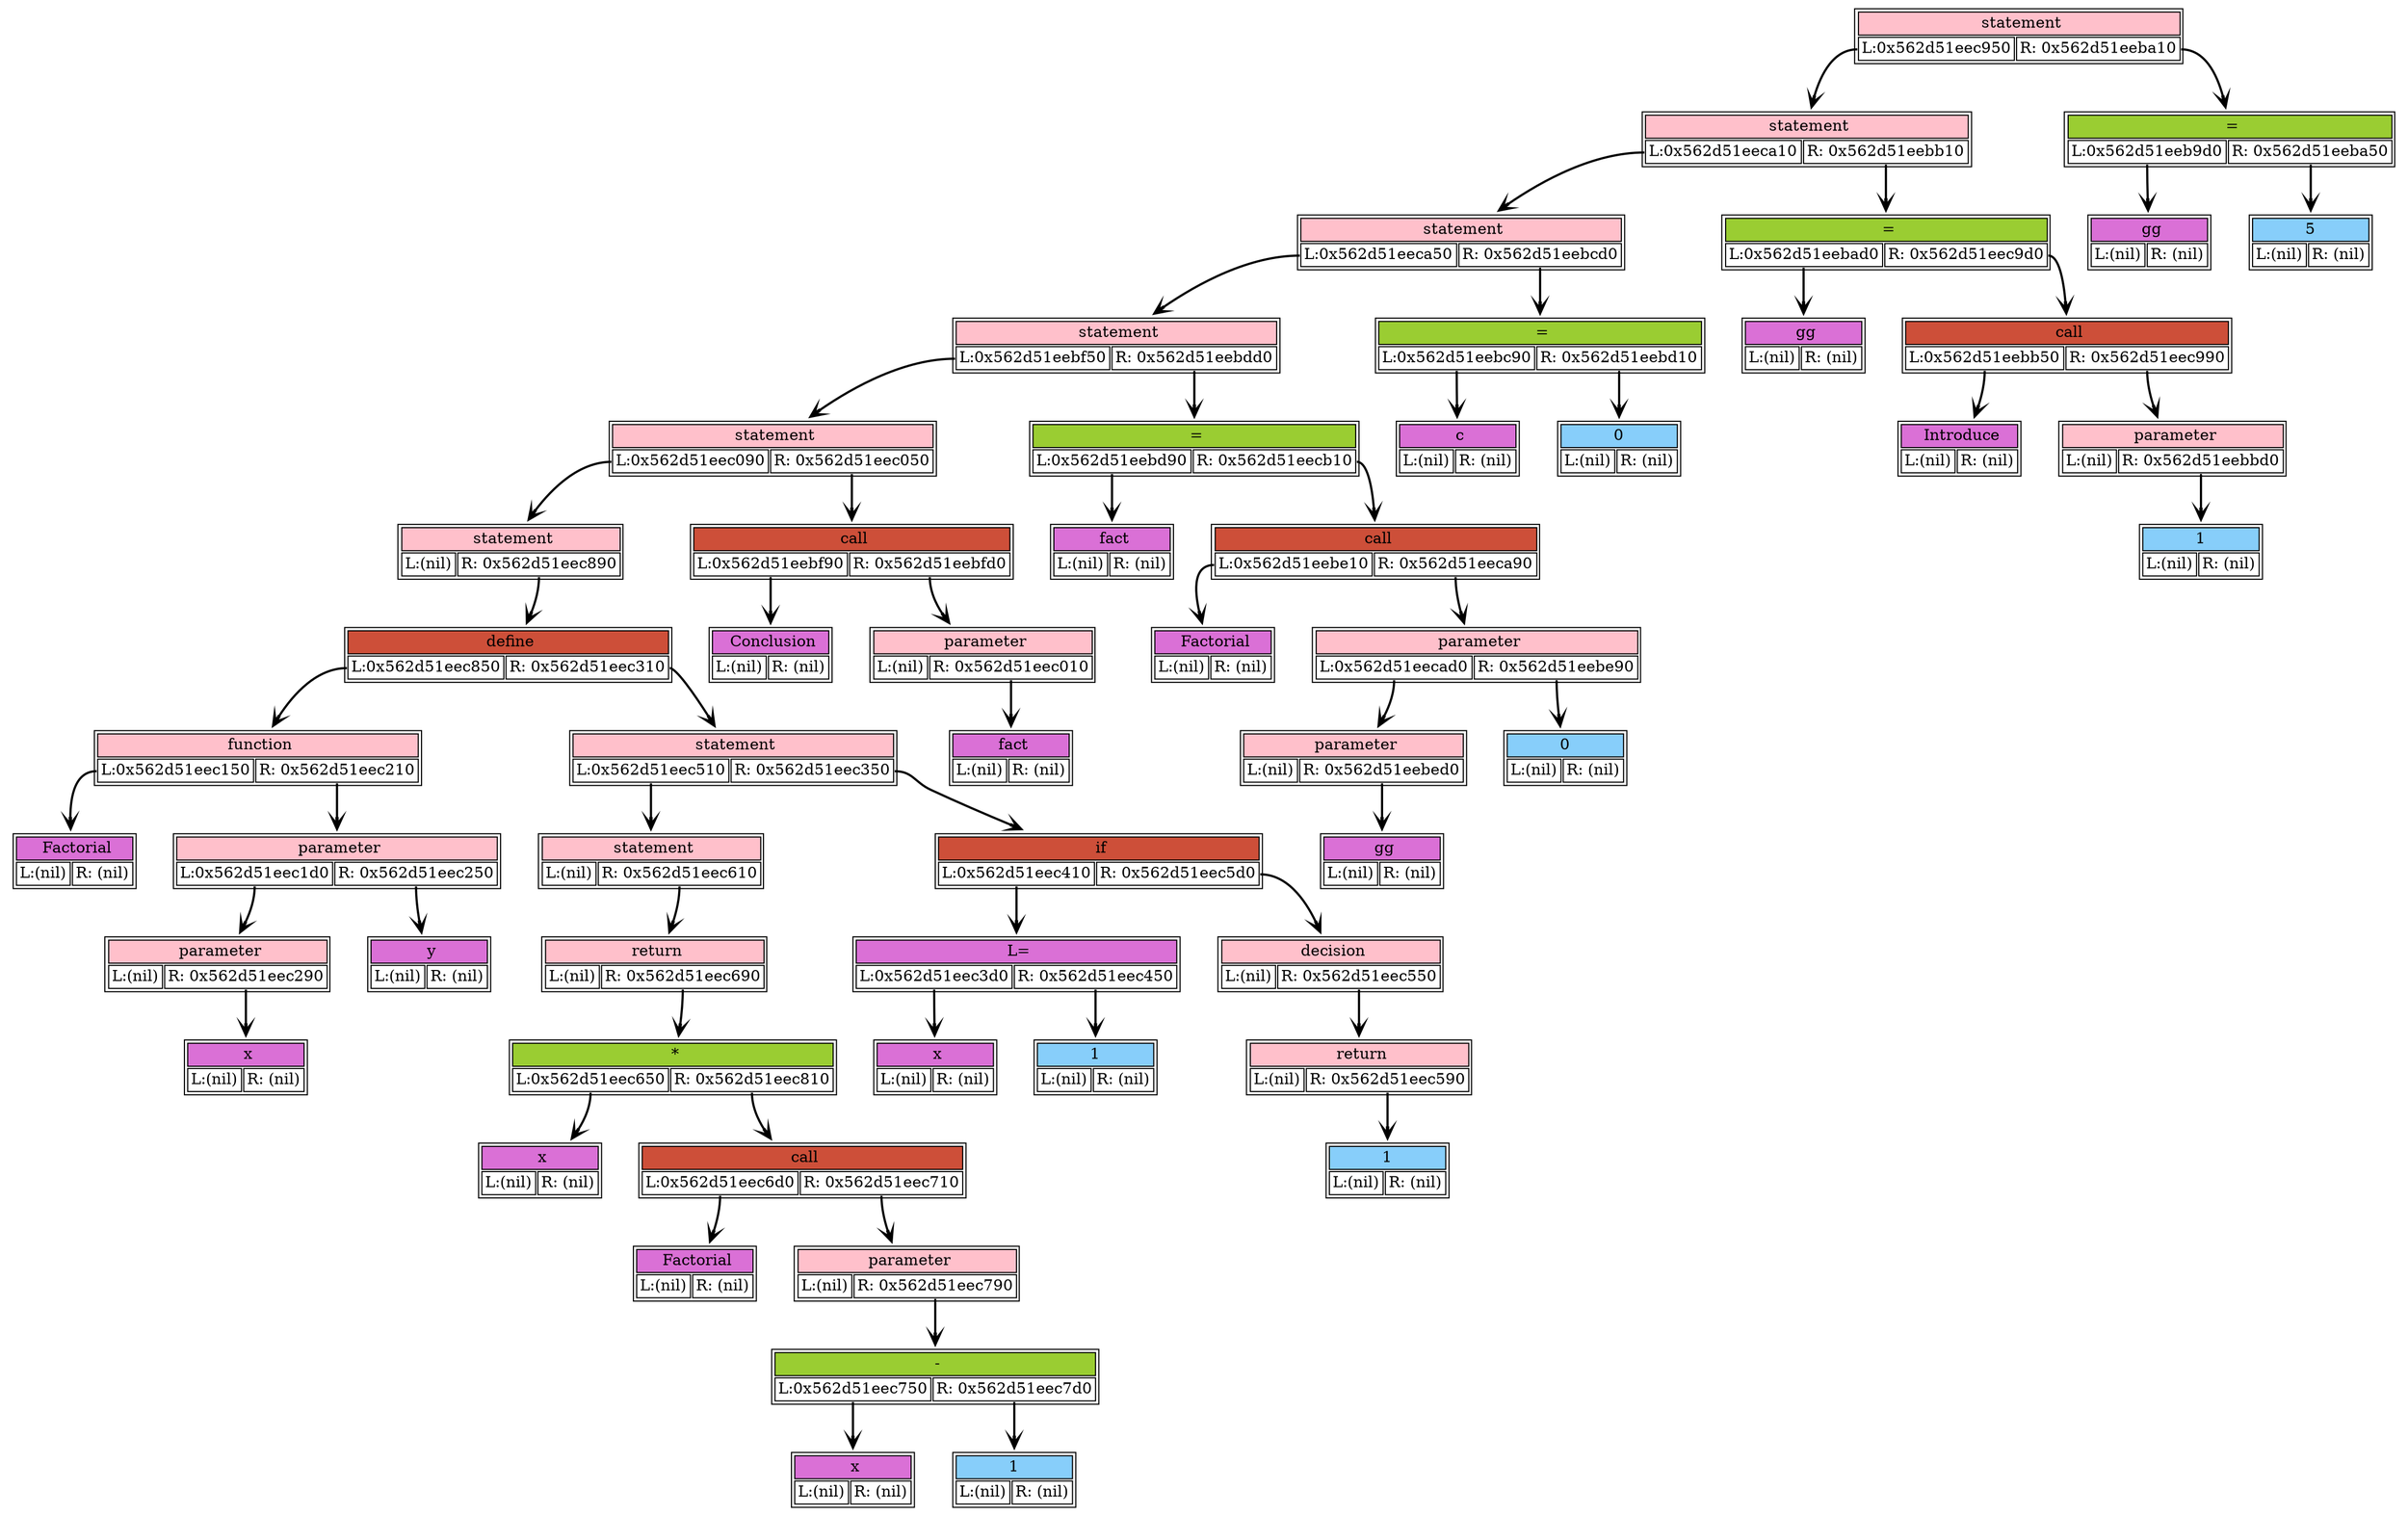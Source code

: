 digraph dump_graph {
	rankdir=TV; 
node0x562d51eec090 [shape=plaintext
					label=<<table border='1' cellborder='1'>
			<tr><td colspan="2" bgcolor="pink" > statement</td></tr>
					<tr><td port= "lchild">L:(nil)</td><td port="rchild">R: 0x562d51eec890</td></tr>
				</table>>];
		node0x562d51eec090:rchild -> node0x562d51eec890[style=bold, arrowhead=vee];
node0x562d51eec150 [shape=plaintext
					label=<<table border='1' cellborder='1'>
			<tr><td colspan="2" bgcolor="orchid" > Factorial</td></tr>
					<tr><td port= "lchild">L:(nil)</td><td port="rchild">R: (nil)</td></tr>
				</table>>];
node0x562d51eec850 [shape=plaintext
					label=<<table border='1' cellborder='1'>
			<tr><td colspan="2" bgcolor="pink" > function</td></tr>
					<tr><td port= "lchild">L:0x562d51eec150</td><td port="rchild">R: 0x562d51eec210</td></tr>
				</table>>];
		node0x562d51eec850:lchild -> node0x562d51eec150[style=bold, arrowhead=vee];
		node0x562d51eec850:rchild -> node0x562d51eec210[style=bold, arrowhead=vee];
node0x562d51eec1d0 [shape=plaintext
					label=<<table border='1' cellborder='1'>
			<tr><td colspan="2" bgcolor="pink" > parameter</td></tr>
					<tr><td port= "lchild">L:(nil)</td><td port="rchild">R: 0x562d51eec290</td></tr>
				</table>>];
		node0x562d51eec1d0:rchild -> node0x562d51eec290[style=bold, arrowhead=vee];
node0x562d51eec290 [shape=plaintext
					label=<<table border='1' cellborder='1'>
			<tr><td colspan="2" bgcolor="orchid" > x</td></tr>
					<tr><td port= "lchild">L:(nil)</td><td port="rchild">R: (nil)</td></tr>
				</table>>];
node0x562d51eec210 [shape=plaintext
					label=<<table border='1' cellborder='1'>
			<tr><td colspan="2" bgcolor="pink" > parameter</td></tr>
					<tr><td port= "lchild">L:0x562d51eec1d0</td><td port="rchild">R: 0x562d51eec250</td></tr>
				</table>>];
		node0x562d51eec210:lchild -> node0x562d51eec1d0[style=bold, arrowhead=vee];
		node0x562d51eec210:rchild -> node0x562d51eec250[style=bold, arrowhead=vee];
node0x562d51eec250 [shape=plaintext
					label=<<table border='1' cellborder='1'>
			<tr><td colspan="2" bgcolor="orchid" > y</td></tr>
					<tr><td port= "lchild">L:(nil)</td><td port="rchild">R: (nil)</td></tr>
				</table>>];
node0x562d51eec890 [shape=plaintext
					label=<<table border='1' cellborder='1'>
			<tr><td colspan="2" bgcolor="tomato3" > define</td></tr>
					<tr><td port= "lchild">L:0x562d51eec850</td><td port="rchild">R: 0x562d51eec310</td></tr>
				</table>>];
		node0x562d51eec890:lchild -> node0x562d51eec850[style=bold, arrowhead=vee];
		node0x562d51eec890:rchild -> node0x562d51eec310[style=bold, arrowhead=vee];
node0x562d51eec510 [shape=plaintext
					label=<<table border='1' cellborder='1'>
			<tr><td colspan="2" bgcolor="pink" > statement</td></tr>
					<tr><td port= "lchild">L:(nil)</td><td port="rchild">R: 0x562d51eec610</td></tr>
				</table>>];
		node0x562d51eec510:rchild -> node0x562d51eec610[style=bold, arrowhead=vee];
node0x562d51eec610 [shape=plaintext
					label=<<table border='1' cellborder='1'>
			<tr><td colspan="2" bgcolor="pink" > return</td></tr>
					<tr><td port= "lchild">L:(nil)</td><td port="rchild">R: 0x562d51eec690</td></tr>
				</table>>];
		node0x562d51eec610:rchild -> node0x562d51eec690[style=bold, arrowhead=vee];
node0x562d51eec650 [shape=plaintext
					label=<<table border='1' cellborder='1'>
			<tr><td colspan="2" bgcolor="orchid" > x</td></tr>
					<tr><td port= "lchild">L:(nil)</td><td port="rchild">R: (nil)</td></tr>
				</table>>];
node0x562d51eec690 [shape=plaintext
					label=<<table border='1' cellborder='1'>
			<tr><td colspan="2" bgcolor="olivedrab3" > *</td></tr>
					<tr><td port= "lchild">L:0x562d51eec650</td><td port="rchild">R: 0x562d51eec810</td></tr>
				</table>>];
		node0x562d51eec690:lchild -> node0x562d51eec650[style=bold, arrowhead=vee];
		node0x562d51eec690:rchild -> node0x562d51eec810[style=bold, arrowhead=vee];
node0x562d51eec6d0 [shape=plaintext
					label=<<table border='1' cellborder='1'>
			<tr><td colspan="2" bgcolor="orchid" > Factorial</td></tr>
					<tr><td port= "lchild">L:(nil)</td><td port="rchild">R: (nil)</td></tr>
				</table>>];
node0x562d51eec810 [shape=plaintext
					label=<<table border='1' cellborder='1'>
			<tr><td colspan="2" bgcolor="tomato3" > call</td></tr>
					<tr><td port= "lchild">L:0x562d51eec6d0</td><td port="rchild">R: 0x562d51eec710</td></tr>
				</table>>];
		node0x562d51eec810:lchild -> node0x562d51eec6d0[style=bold, arrowhead=vee];
		node0x562d51eec810:rchild -> node0x562d51eec710[style=bold, arrowhead=vee];
node0x562d51eec710 [shape=plaintext
					label=<<table border='1' cellborder='1'>
			<tr><td colspan="2" bgcolor="pink" > parameter</td></tr>
					<tr><td port= "lchild">L:(nil)</td><td port="rchild">R: 0x562d51eec790</td></tr>
				</table>>];
		node0x562d51eec710:rchild -> node0x562d51eec790[style=bold, arrowhead=vee];
node0x562d51eec750 [shape=plaintext
					label=<<table border='1' cellborder='1'>
			<tr><td colspan="2" bgcolor="orchid" > x</td></tr>
					<tr><td port= "lchild">L:(nil)</td><td port="rchild">R: (nil)</td></tr>
				</table>>];
node0x562d51eec790 [shape=plaintext
					label=<<table border='1' cellborder='1'>
			<tr><td colspan="2" bgcolor="olivedrab3" > -</td></tr>
					<tr><td port= "lchild">L:0x562d51eec750</td><td port="rchild">R: 0x562d51eec7d0</td></tr>
				</table>>];
		node0x562d51eec790:lchild -> node0x562d51eec750[style=bold, arrowhead=vee];
		node0x562d51eec790:rchild -> node0x562d51eec7d0[style=bold, arrowhead=vee];
node0x562d51eec7d0 [shape=plaintext
					label=<<table border='1' cellborder='1'>
			<tr><td colspan="2" bgcolor="lightskyblue" >1</td></tr>
					<tr><td port= "lchild">L:(nil)</td><td port="rchild">R: (nil)</td></tr>
				</table>>];
node0x562d51eec310 [shape=plaintext
					label=<<table border='1' cellborder='1'>
			<tr><td colspan="2" bgcolor="pink" > statement</td></tr>
					<tr><td port= "lchild">L:0x562d51eec510</td><td port="rchild">R: 0x562d51eec350</td></tr>
				</table>>];
		node0x562d51eec310:lchild -> node0x562d51eec510[style=bold, arrowhead=vee];
		node0x562d51eec310:rchild -> node0x562d51eec350[style=bold, arrowhead=vee];
node0x562d51eec3d0 [shape=plaintext
					label=<<table border='1' cellborder='1'>
			<tr><td colspan="2" bgcolor="orchid" > x</td></tr>
					<tr><td port= "lchild">L:(nil)</td><td port="rchild">R: (nil)</td></tr>
				</table>>];
node0x562d51eec410 [shape=plaintext
					label=<<table border='1' cellborder='1'>
			<tr><td colspan="2" bgcolor="orchid" > L=</td></tr>
					<tr><td port= "lchild">L:0x562d51eec3d0</td><td port="rchild">R: 0x562d51eec450</td></tr>
				</table>>];
		node0x562d51eec410:lchild -> node0x562d51eec3d0[style=bold, arrowhead=vee];
		node0x562d51eec410:rchild -> node0x562d51eec450[style=bold, arrowhead=vee];
node0x562d51eec450 [shape=plaintext
					label=<<table border='1' cellborder='1'>
			<tr><td colspan="2" bgcolor="lightskyblue" >1</td></tr>
					<tr><td port= "lchild">L:(nil)</td><td port="rchild">R: (nil)</td></tr>
				</table>>];
node0x562d51eec350 [shape=plaintext
					label=<<table border='1' cellborder='1'>
			<tr><td colspan="2" bgcolor="tomato3" > if</td></tr>
					<tr><td port= "lchild">L:0x562d51eec410</td><td port="rchild">R: 0x562d51eec5d0</td></tr>
				</table>>];
		node0x562d51eec350:lchild -> node0x562d51eec410[style=bold, arrowhead=vee];
		node0x562d51eec350:rchild -> node0x562d51eec5d0[style=bold, arrowhead=vee];
node0x562d51eec5d0 [shape=plaintext
					label=<<table border='1' cellborder='1'>
			<tr><td colspan="2" bgcolor="pink" > decision</td></tr>
					<tr><td port= "lchild">L:(nil)</td><td port="rchild">R: 0x562d51eec550</td></tr>
				</table>>];
		node0x562d51eec5d0:rchild -> node0x562d51eec550[style=bold, arrowhead=vee];
node0x562d51eec550 [shape=plaintext
					label=<<table border='1' cellborder='1'>
			<tr><td colspan="2" bgcolor="pink" > return</td></tr>
					<tr><td port= "lchild">L:(nil)</td><td port="rchild">R: 0x562d51eec590</td></tr>
				</table>>];
		node0x562d51eec550:rchild -> node0x562d51eec590[style=bold, arrowhead=vee];
node0x562d51eec590 [shape=plaintext
					label=<<table border='1' cellborder='1'>
			<tr><td colspan="2" bgcolor="lightskyblue" >1</td></tr>
					<tr><td port= "lchild">L:(nil)</td><td port="rchild">R: (nil)</td></tr>
				</table>>];
node0x562d51eebf50 [shape=plaintext
					label=<<table border='1' cellborder='1'>
			<tr><td colspan="2" bgcolor="pink" > statement</td></tr>
					<tr><td port= "lchild">L:0x562d51eec090</td><td port="rchild">R: 0x562d51eec050</td></tr>
				</table>>];
		node0x562d51eebf50:lchild -> node0x562d51eec090[style=bold, arrowhead=vee];
		node0x562d51eebf50:rchild -> node0x562d51eec050[style=bold, arrowhead=vee];
node0x562d51eebf90 [shape=plaintext
					label=<<table border='1' cellborder='1'>
			<tr><td colspan="2" bgcolor="orchid" > Conclusion</td></tr>
					<tr><td port= "lchild">L:(nil)</td><td port="rchild">R: (nil)</td></tr>
				</table>>];
node0x562d51eec050 [shape=plaintext
					label=<<table border='1' cellborder='1'>
			<tr><td colspan="2" bgcolor="tomato3" > call</td></tr>
					<tr><td port= "lchild">L:0x562d51eebf90</td><td port="rchild">R: 0x562d51eebfd0</td></tr>
				</table>>];
		node0x562d51eec050:lchild -> node0x562d51eebf90[style=bold, arrowhead=vee];
		node0x562d51eec050:rchild -> node0x562d51eebfd0[style=bold, arrowhead=vee];
node0x562d51eebfd0 [shape=plaintext
					label=<<table border='1' cellborder='1'>
			<tr><td colspan="2" bgcolor="pink" > parameter</td></tr>
					<tr><td port= "lchild">L:(nil)</td><td port="rchild">R: 0x562d51eec010</td></tr>
				</table>>];
		node0x562d51eebfd0:rchild -> node0x562d51eec010[style=bold, arrowhead=vee];
node0x562d51eec010 [shape=plaintext
					label=<<table border='1' cellborder='1'>
			<tr><td colspan="2" bgcolor="orchid" > fact</td></tr>
					<tr><td port= "lchild">L:(nil)</td><td port="rchild">R: (nil)</td></tr>
				</table>>];
node0x562d51eeca50 [shape=plaintext
					label=<<table border='1' cellborder='1'>
			<tr><td colspan="2" bgcolor="pink" > statement</td></tr>
					<tr><td port= "lchild">L:0x562d51eebf50</td><td port="rchild">R: 0x562d51eebdd0</td></tr>
				</table>>];
		node0x562d51eeca50:lchild -> node0x562d51eebf50[style=bold, arrowhead=vee];
		node0x562d51eeca50:rchild -> node0x562d51eebdd0[style=bold, arrowhead=vee];
node0x562d51eebd90 [shape=plaintext
					label=<<table border='1' cellborder='1'>
			<tr><td colspan="2" bgcolor="orchid" > fact</td></tr>
					<tr><td port= "lchild">L:(nil)</td><td port="rchild">R: (nil)</td></tr>
				</table>>];
node0x562d51eebdd0 [shape=plaintext
					label=<<table border='1' cellborder='1'>
			<tr><td colspan="2" bgcolor="olivedrab3" > =</td></tr>
					<tr><td port= "lchild">L:0x562d51eebd90</td><td port="rchild">R: 0x562d51eecb10</td></tr>
				</table>>];
		node0x562d51eebdd0:lchild -> node0x562d51eebd90[style=bold, arrowhead=vee];
		node0x562d51eebdd0:rchild -> node0x562d51eecb10[style=bold, arrowhead=vee];
node0x562d51eebe10 [shape=plaintext
					label=<<table border='1' cellborder='1'>
			<tr><td colspan="2" bgcolor="orchid" > Factorial</td></tr>
					<tr><td port= "lchild">L:(nil)</td><td port="rchild">R: (nil)</td></tr>
				</table>>];
node0x562d51eecb10 [shape=plaintext
					label=<<table border='1' cellborder='1'>
			<tr><td colspan="2" bgcolor="tomato3" > call</td></tr>
					<tr><td port= "lchild">L:0x562d51eebe10</td><td port="rchild">R: 0x562d51eeca90</td></tr>
				</table>>];
		node0x562d51eecb10:lchild -> node0x562d51eebe10[style=bold, arrowhead=vee];
		node0x562d51eecb10:rchild -> node0x562d51eeca90[style=bold, arrowhead=vee];
node0x562d51eecad0 [shape=plaintext
					label=<<table border='1' cellborder='1'>
			<tr><td colspan="2" bgcolor="pink" > parameter</td></tr>
					<tr><td port= "lchild">L:(nil)</td><td port="rchild">R: 0x562d51eebed0</td></tr>
				</table>>];
		node0x562d51eecad0:rchild -> node0x562d51eebed0[style=bold, arrowhead=vee];
node0x562d51eebed0 [shape=plaintext
					label=<<table border='1' cellborder='1'>
			<tr><td colspan="2" bgcolor="orchid" > gg</td></tr>
					<tr><td port= "lchild">L:(nil)</td><td port="rchild">R: (nil)</td></tr>
				</table>>];
node0x562d51eeca90 [shape=plaintext
					label=<<table border='1' cellborder='1'>
			<tr><td colspan="2" bgcolor="pink" > parameter</td></tr>
					<tr><td port= "lchild">L:0x562d51eecad0</td><td port="rchild">R: 0x562d51eebe90</td></tr>
				</table>>];
		node0x562d51eeca90:lchild -> node0x562d51eecad0[style=bold, arrowhead=vee];
		node0x562d51eeca90:rchild -> node0x562d51eebe90[style=bold, arrowhead=vee];
node0x562d51eebe90 [shape=plaintext
					label=<<table border='1' cellborder='1'>
			<tr><td colspan="2" bgcolor="lightskyblue" >0</td></tr>
					<tr><td port= "lchild">L:(nil)</td><td port="rchild">R: (nil)</td></tr>
				</table>>];
node0x562d51eeca10 [shape=plaintext
					label=<<table border='1' cellborder='1'>
			<tr><td colspan="2" bgcolor="pink" > statement</td></tr>
					<tr><td port= "lchild">L:0x562d51eeca50</td><td port="rchild">R: 0x562d51eebcd0</td></tr>
				</table>>];
		node0x562d51eeca10:lchild -> node0x562d51eeca50[style=bold, arrowhead=vee];
		node0x562d51eeca10:rchild -> node0x562d51eebcd0[style=bold, arrowhead=vee];
node0x562d51eebc90 [shape=plaintext
					label=<<table border='1' cellborder='1'>
			<tr><td colspan="2" bgcolor="orchid" > c</td></tr>
					<tr><td port= "lchild">L:(nil)</td><td port="rchild">R: (nil)</td></tr>
				</table>>];
node0x562d51eebcd0 [shape=plaintext
					label=<<table border='1' cellborder='1'>
			<tr><td colspan="2" bgcolor="olivedrab3" > =</td></tr>
					<tr><td port= "lchild">L:0x562d51eebc90</td><td port="rchild">R: 0x562d51eebd10</td></tr>
				</table>>];
		node0x562d51eebcd0:lchild -> node0x562d51eebc90[style=bold, arrowhead=vee];
		node0x562d51eebcd0:rchild -> node0x562d51eebd10[style=bold, arrowhead=vee];
node0x562d51eebd10 [shape=plaintext
					label=<<table border='1' cellborder='1'>
			<tr><td colspan="2" bgcolor="lightskyblue" >0</td></tr>
					<tr><td port= "lchild">L:(nil)</td><td port="rchild">R: (nil)</td></tr>
				</table>>];
node0x562d51eec950 [shape=plaintext
					label=<<table border='1' cellborder='1'>
			<tr><td colspan="2" bgcolor="pink" > statement</td></tr>
					<tr><td port= "lchild">L:0x562d51eeca10</td><td port="rchild">R: 0x562d51eebb10</td></tr>
				</table>>];
		node0x562d51eec950:lchild -> node0x562d51eeca10[style=bold, arrowhead=vee];
		node0x562d51eec950:rchild -> node0x562d51eebb10[style=bold, arrowhead=vee];
node0x562d51eebad0 [shape=plaintext
					label=<<table border='1' cellborder='1'>
			<tr><td colspan="2" bgcolor="orchid" > gg</td></tr>
					<tr><td port= "lchild">L:(nil)</td><td port="rchild">R: (nil)</td></tr>
				</table>>];
node0x562d51eebb10 [shape=plaintext
					label=<<table border='1' cellborder='1'>
			<tr><td colspan="2" bgcolor="olivedrab3" > =</td></tr>
					<tr><td port= "lchild">L:0x562d51eebad0</td><td port="rchild">R: 0x562d51eec9d0</td></tr>
				</table>>];
		node0x562d51eebb10:lchild -> node0x562d51eebad0[style=bold, arrowhead=vee];
		node0x562d51eebb10:rchild -> node0x562d51eec9d0[style=bold, arrowhead=vee];
node0x562d51eebb50 [shape=plaintext
					label=<<table border='1' cellborder='1'>
			<tr><td colspan="2" bgcolor="orchid" > Introduce</td></tr>
					<tr><td port= "lchild">L:(nil)</td><td port="rchild">R: (nil)</td></tr>
				</table>>];
node0x562d51eec9d0 [shape=plaintext
					label=<<table border='1' cellborder='1'>
			<tr><td colspan="2" bgcolor="tomato3" > call</td></tr>
					<tr><td port= "lchild">L:0x562d51eebb50</td><td port="rchild">R: 0x562d51eec990</td></tr>
				</table>>];
		node0x562d51eec9d0:lchild -> node0x562d51eebb50[style=bold, arrowhead=vee];
		node0x562d51eec9d0:rchild -> node0x562d51eec990[style=bold, arrowhead=vee];
node0x562d51eec990 [shape=plaintext
					label=<<table border='1' cellborder='1'>
			<tr><td colspan="2" bgcolor="pink" > parameter</td></tr>
					<tr><td port= "lchild">L:(nil)</td><td port="rchild">R: 0x562d51eebbd0</td></tr>
				</table>>];
		node0x562d51eec990:rchild -> node0x562d51eebbd0[style=bold, arrowhead=vee];
node0x562d51eebbd0 [shape=plaintext
					label=<<table border='1' cellborder='1'>
			<tr><td colspan="2" bgcolor="lightskyblue" >1</td></tr>
					<tr><td port= "lchild">L:(nil)</td><td port="rchild">R: (nil)</td></tr>
				</table>>];
node0x562d51eec910 [shape=plaintext
					label=<<table border='1' cellborder='1'>
			<tr><td colspan="2" bgcolor="pink" > statement</td></tr>
					<tr><td port= "lchild">L:0x562d51eec950</td><td port="rchild">R: 0x562d51eeba10</td></tr>
				</table>>];
		node0x562d51eec910:lchild -> node0x562d51eec950[style=bold, arrowhead=vee];
		node0x562d51eec910:rchild -> node0x562d51eeba10[style=bold, arrowhead=vee];
node0x562d51eeb9d0 [shape=plaintext
					label=<<table border='1' cellborder='1'>
			<tr><td colspan="2" bgcolor="orchid" > gg</td></tr>
					<tr><td port= "lchild">L:(nil)</td><td port="rchild">R: (nil)</td></tr>
				</table>>];
node0x562d51eeba10 [shape=plaintext
					label=<<table border='1' cellborder='1'>
			<tr><td colspan="2" bgcolor="olivedrab3" > =</td></tr>
					<tr><td port= "lchild">L:0x562d51eeb9d0</td><td port="rchild">R: 0x562d51eeba50</td></tr>
				</table>>];
		node0x562d51eeba10:lchild -> node0x562d51eeb9d0[style=bold, arrowhead=vee];
		node0x562d51eeba10:rchild -> node0x562d51eeba50[style=bold, arrowhead=vee];
node0x562d51eeba50 [shape=plaintext
					label=<<table border='1' cellborder='1'>
			<tr><td colspan="2" bgcolor="lightskyblue" >5</td></tr>
					<tr><td port= "lchild">L:(nil)</td><td port="rchild">R: (nil)</td></tr>
				</table>>];
}
